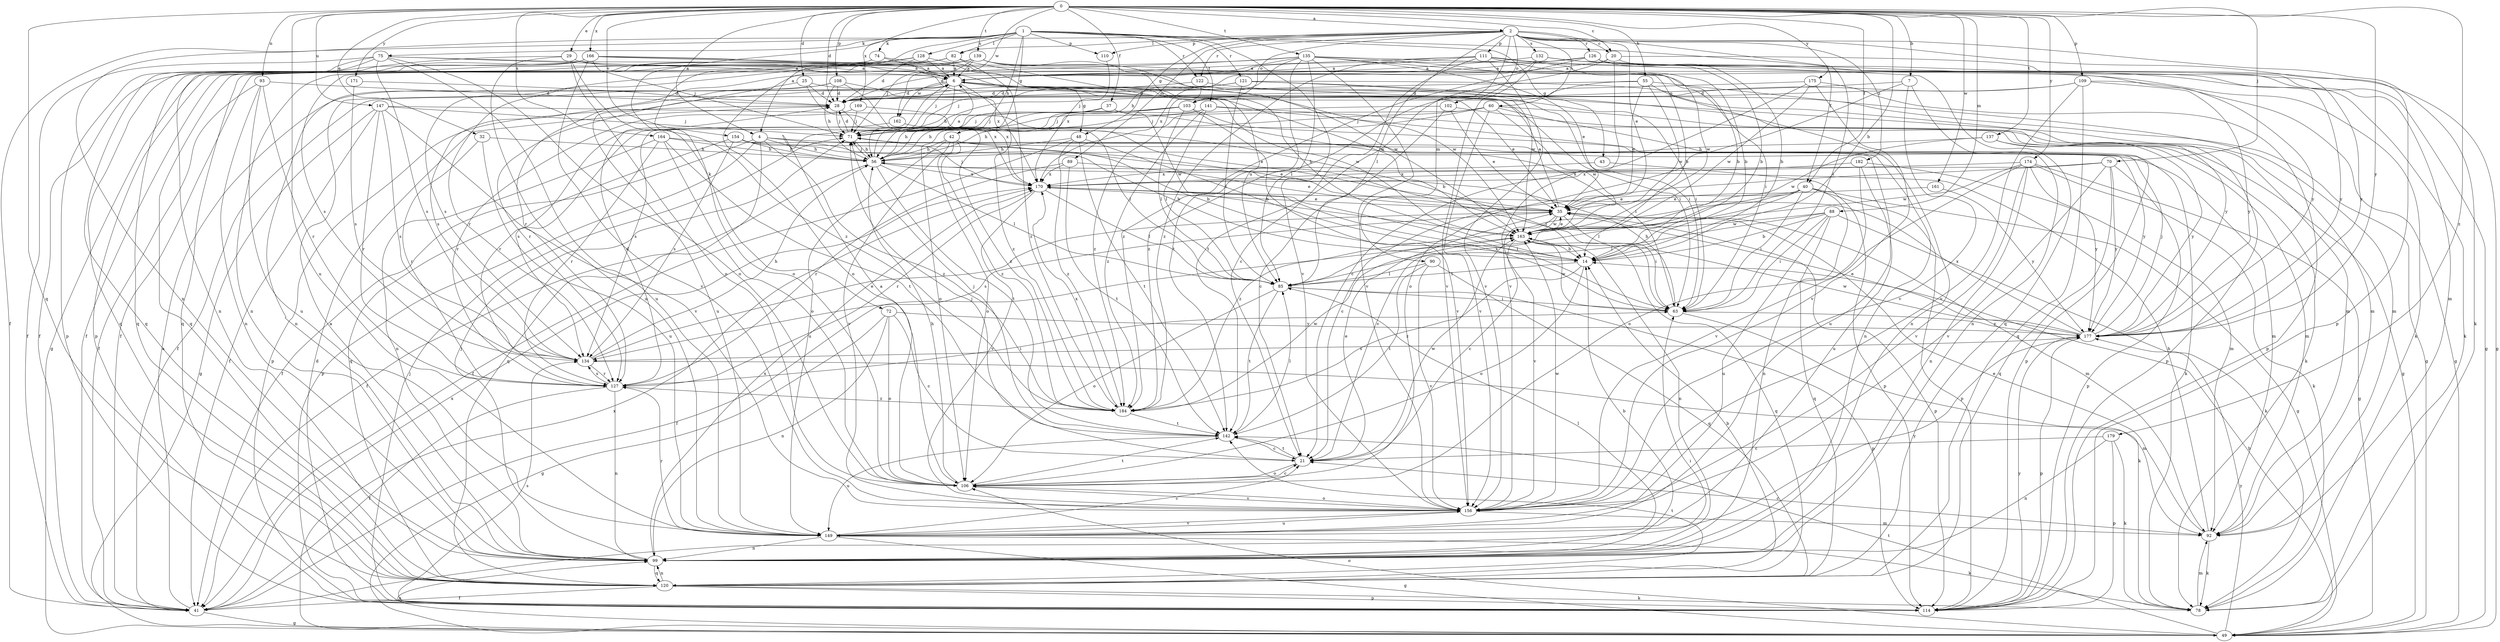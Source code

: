 strict digraph  {
0;
1;
2;
4;
6;
7;
14;
20;
21;
25;
28;
29;
32;
35;
37;
40;
41;
42;
43;
48;
49;
55;
56;
60;
63;
70;
71;
72;
74;
75;
78;
82;
85;
88;
89;
90;
92;
93;
99;
102;
103;
106;
108;
109;
110;
111;
114;
120;
121;
122;
126;
127;
128;
132;
134;
135;
137;
139;
141;
142;
147;
149;
154;
156;
161;
162;
163;
164;
166;
169;
170;
171;
174;
175;
177;
179;
182;
184;
0 -> 2  [label=a];
0 -> 4  [label=a];
0 -> 7  [label=b];
0 -> 14  [label=b];
0 -> 20  [label=c];
0 -> 25  [label=d];
0 -> 28  [label=d];
0 -> 29  [label=e];
0 -> 32  [label=e];
0 -> 37  [label=f];
0 -> 40  [label=f];
0 -> 55  [label=h];
0 -> 70  [label=j];
0 -> 88  [label=m];
0 -> 93  [label=n];
0 -> 108  [label=p];
0 -> 109  [label=p];
0 -> 120  [label=q];
0 -> 135  [label=t];
0 -> 137  [label=t];
0 -> 139  [label=t];
0 -> 147  [label=u];
0 -> 149  [label=u];
0 -> 154  [label=v];
0 -> 161  [label=w];
0 -> 162  [label=w];
0 -> 164  [label=x];
0 -> 166  [label=x];
0 -> 169  [label=x];
0 -> 171  [label=y];
0 -> 174  [label=y];
0 -> 175  [label=y];
0 -> 177  [label=y];
0 -> 179  [label=z];
1 -> 4  [label=a];
1 -> 40  [label=f];
1 -> 42  [label=g];
1 -> 43  [label=g];
1 -> 56  [label=h];
1 -> 72  [label=k];
1 -> 74  [label=k];
1 -> 75  [label=k];
1 -> 82  [label=l];
1 -> 99  [label=n];
1 -> 110  [label=p];
1 -> 121  [label=r];
1 -> 122  [label=r];
1 -> 128  [label=s];
1 -> 141  [label=t];
1 -> 156  [label=v];
2 -> 20  [label=c];
2 -> 35  [label=e];
2 -> 41  [label=f];
2 -> 48  [label=g];
2 -> 60  [label=i];
2 -> 63  [label=i];
2 -> 78  [label=k];
2 -> 82  [label=l];
2 -> 85  [label=l];
2 -> 89  [label=m];
2 -> 90  [label=m];
2 -> 102  [label=o];
2 -> 103  [label=o];
2 -> 110  [label=p];
2 -> 111  [label=p];
2 -> 114  [label=p];
2 -> 122  [label=r];
2 -> 126  [label=r];
2 -> 132  [label=s];
2 -> 182  [label=z];
4 -> 14  [label=b];
4 -> 41  [label=f];
4 -> 56  [label=h];
4 -> 114  [label=p];
4 -> 120  [label=q];
4 -> 177  [label=y];
4 -> 184  [label=z];
6 -> 28  [label=d];
6 -> 48  [label=g];
6 -> 56  [label=h];
6 -> 63  [label=i];
6 -> 71  [label=j];
6 -> 92  [label=m];
6 -> 127  [label=r];
6 -> 162  [label=w];
6 -> 163  [label=w];
6 -> 184  [label=z];
7 -> 99  [label=n];
7 -> 103  [label=o];
7 -> 106  [label=o];
7 -> 156  [label=v];
14 -> 85  [label=l];
14 -> 106  [label=o];
14 -> 184  [label=z];
20 -> 6  [label=a];
20 -> 14  [label=b];
20 -> 142  [label=t];
20 -> 156  [label=v];
20 -> 177  [label=y];
21 -> 35  [label=e];
21 -> 71  [label=j];
21 -> 106  [label=o];
21 -> 142  [label=t];
21 -> 163  [label=w];
25 -> 28  [label=d];
25 -> 63  [label=i];
25 -> 149  [label=u];
25 -> 170  [label=x];
28 -> 71  [label=j];
28 -> 114  [label=p];
28 -> 184  [label=z];
29 -> 6  [label=a];
29 -> 106  [label=o];
29 -> 120  [label=q];
29 -> 149  [label=u];
29 -> 170  [label=x];
29 -> 184  [label=z];
32 -> 56  [label=h];
32 -> 127  [label=r];
32 -> 149  [label=u];
35 -> 6  [label=a];
35 -> 63  [label=i];
35 -> 92  [label=m];
35 -> 114  [label=p];
35 -> 134  [label=s];
35 -> 156  [label=v];
35 -> 163  [label=w];
37 -> 56  [label=h];
37 -> 63  [label=i];
37 -> 71  [label=j];
37 -> 163  [label=w];
40 -> 21  [label=c];
40 -> 35  [label=e];
40 -> 49  [label=g];
40 -> 63  [label=i];
40 -> 85  [label=l];
40 -> 99  [label=n];
40 -> 114  [label=p];
40 -> 184  [label=z];
41 -> 6  [label=a];
41 -> 49  [label=g];
41 -> 63  [label=i];
41 -> 170  [label=x];
42 -> 35  [label=e];
42 -> 56  [label=h];
42 -> 78  [label=k];
42 -> 106  [label=o];
42 -> 149  [label=u];
42 -> 156  [label=v];
42 -> 184  [label=z];
43 -> 114  [label=p];
43 -> 170  [label=x];
48 -> 14  [label=b];
48 -> 41  [label=f];
48 -> 56  [label=h];
48 -> 142  [label=t];
48 -> 184  [label=z];
49 -> 14  [label=b];
49 -> 99  [label=n];
49 -> 106  [label=o];
49 -> 142  [label=t];
49 -> 170  [label=x];
49 -> 177  [label=y];
55 -> 28  [label=d];
55 -> 35  [label=e];
55 -> 92  [label=m];
55 -> 99  [label=n];
55 -> 163  [label=w];
55 -> 184  [label=z];
56 -> 6  [label=a];
56 -> 41  [label=f];
56 -> 71  [label=j];
56 -> 85  [label=l];
56 -> 142  [label=t];
56 -> 170  [label=x];
60 -> 56  [label=h];
60 -> 71  [label=j];
60 -> 99  [label=n];
60 -> 114  [label=p];
60 -> 134  [label=s];
60 -> 156  [label=v];
60 -> 163  [label=w];
63 -> 56  [label=h];
63 -> 78  [label=k];
63 -> 163  [label=w];
63 -> 170  [label=x];
63 -> 177  [label=y];
70 -> 21  [label=c];
70 -> 114  [label=p];
70 -> 120  [label=q];
70 -> 156  [label=v];
70 -> 170  [label=x];
70 -> 177  [label=y];
71 -> 28  [label=d];
71 -> 56  [label=h];
72 -> 21  [label=c];
72 -> 49  [label=g];
72 -> 99  [label=n];
72 -> 106  [label=o];
72 -> 177  [label=y];
74 -> 6  [label=a];
74 -> 49  [label=g];
74 -> 106  [label=o];
74 -> 163  [label=w];
75 -> 6  [label=a];
75 -> 14  [label=b];
75 -> 41  [label=f];
75 -> 106  [label=o];
75 -> 114  [label=p];
75 -> 120  [label=q];
75 -> 134  [label=s];
75 -> 149  [label=u];
78 -> 92  [label=m];
82 -> 6  [label=a];
82 -> 41  [label=f];
82 -> 120  [label=q];
82 -> 127  [label=r];
82 -> 184  [label=z];
82 -> 85  [label=u];
85 -> 63  [label=i];
85 -> 106  [label=o];
85 -> 114  [label=p];
85 -> 142  [label=t];
88 -> 14  [label=b];
88 -> 63  [label=i];
88 -> 78  [label=k];
88 -> 85  [label=l];
88 -> 120  [label=q];
88 -> 149  [label=u];
88 -> 163  [label=w];
89 -> 35  [label=e];
89 -> 127  [label=r];
89 -> 142  [label=t];
89 -> 170  [label=x];
90 -> 85  [label=l];
90 -> 120  [label=q];
90 -> 142  [label=t];
90 -> 156  [label=v];
92 -> 21  [label=c];
92 -> 35  [label=e];
92 -> 56  [label=h];
92 -> 78  [label=k];
93 -> 28  [label=d];
93 -> 41  [label=f];
93 -> 99  [label=n];
93 -> 127  [label=r];
93 -> 149  [label=u];
99 -> 6  [label=a];
99 -> 14  [label=b];
99 -> 71  [label=j];
99 -> 85  [label=l];
99 -> 120  [label=q];
99 -> 170  [label=x];
102 -> 21  [label=c];
102 -> 35  [label=e];
102 -> 49  [label=g];
102 -> 71  [label=j];
103 -> 56  [label=h];
103 -> 71  [label=j];
103 -> 85  [label=l];
103 -> 134  [label=s];
103 -> 149  [label=u];
103 -> 156  [label=v];
106 -> 6  [label=a];
106 -> 21  [label=c];
106 -> 56  [label=h];
106 -> 142  [label=t];
106 -> 156  [label=v];
108 -> 28  [label=d];
108 -> 35  [label=e];
108 -> 56  [label=h];
108 -> 99  [label=n];
108 -> 134  [label=s];
108 -> 170  [label=x];
109 -> 28  [label=d];
109 -> 49  [label=g];
109 -> 71  [label=j];
109 -> 120  [label=q];
109 -> 156  [label=v];
109 -> 177  [label=y];
110 -> 170  [label=x];
111 -> 6  [label=a];
111 -> 14  [label=b];
111 -> 21  [label=c];
111 -> 28  [label=d];
111 -> 92  [label=m];
111 -> 156  [label=v];
111 -> 163  [label=w];
111 -> 184  [label=z];
114 -> 28  [label=d];
114 -> 71  [label=j];
114 -> 134  [label=s];
114 -> 177  [label=y];
120 -> 14  [label=b];
120 -> 41  [label=f];
120 -> 78  [label=k];
120 -> 99  [label=n];
120 -> 114  [label=p];
120 -> 142  [label=t];
121 -> 28  [label=d];
121 -> 41  [label=f];
121 -> 63  [label=i];
121 -> 71  [label=j];
121 -> 85  [label=l];
121 -> 92  [label=m];
121 -> 177  [label=y];
122 -> 28  [label=d];
122 -> 49  [label=g];
122 -> 184  [label=z];
126 -> 6  [label=a];
126 -> 14  [label=b];
126 -> 49  [label=g];
126 -> 127  [label=r];
126 -> 177  [label=y];
126 -> 184  [label=z];
127 -> 28  [label=d];
127 -> 41  [label=f];
127 -> 63  [label=i];
127 -> 99  [label=n];
127 -> 134  [label=s];
127 -> 184  [label=z];
128 -> 6  [label=a];
128 -> 28  [label=d];
128 -> 114  [label=p];
128 -> 134  [label=s];
128 -> 163  [label=w];
132 -> 6  [label=a];
132 -> 49  [label=g];
132 -> 56  [label=h];
132 -> 120  [label=q];
132 -> 156  [label=v];
134 -> 35  [label=e];
134 -> 56  [label=h];
134 -> 92  [label=m];
134 -> 127  [label=r];
135 -> 6  [label=a];
135 -> 14  [label=b];
135 -> 35  [label=e];
135 -> 41  [label=f];
135 -> 78  [label=k];
135 -> 85  [label=l];
135 -> 106  [label=o];
135 -> 142  [label=t];
135 -> 156  [label=v];
135 -> 170  [label=x];
135 -> 177  [label=y];
137 -> 56  [label=h];
137 -> 92  [label=m];
137 -> 163  [label=w];
137 -> 177  [label=y];
139 -> 6  [label=a];
139 -> 14  [label=b];
139 -> 63  [label=i];
139 -> 71  [label=j];
139 -> 99  [label=n];
139 -> 120  [label=q];
139 -> 134  [label=s];
139 -> 163  [label=w];
141 -> 71  [label=j];
141 -> 78  [label=k];
141 -> 85  [label=l];
141 -> 106  [label=o];
141 -> 114  [label=p];
141 -> 184  [label=z];
142 -> 21  [label=c];
142 -> 71  [label=j];
142 -> 85  [label=l];
142 -> 149  [label=u];
147 -> 14  [label=b];
147 -> 41  [label=f];
147 -> 49  [label=g];
147 -> 71  [label=j];
147 -> 127  [label=r];
147 -> 134  [label=s];
147 -> 156  [label=v];
149 -> 21  [label=c];
149 -> 49  [label=g];
149 -> 78  [label=k];
149 -> 99  [label=n];
149 -> 127  [label=r];
149 -> 156  [label=v];
149 -> 177  [label=y];
154 -> 14  [label=b];
154 -> 56  [label=h];
154 -> 63  [label=i];
154 -> 120  [label=q];
154 -> 134  [label=s];
156 -> 92  [label=m];
156 -> 106  [label=o];
156 -> 149  [label=u];
156 -> 163  [label=w];
161 -> 35  [label=e];
161 -> 177  [label=y];
162 -> 85  [label=l];
162 -> 127  [label=r];
163 -> 14  [label=b];
163 -> 21  [label=c];
163 -> 35  [label=e];
163 -> 41  [label=f];
163 -> 99  [label=n];
163 -> 120  [label=q];
164 -> 56  [label=h];
164 -> 92  [label=m];
164 -> 99  [label=n];
164 -> 106  [label=o];
164 -> 127  [label=r];
164 -> 142  [label=t];
166 -> 6  [label=a];
166 -> 41  [label=f];
166 -> 71  [label=j];
166 -> 78  [label=k];
166 -> 99  [label=n];
166 -> 120  [label=q];
166 -> 156  [label=v];
166 -> 163  [label=w];
169 -> 35  [label=e];
169 -> 71  [label=j];
169 -> 127  [label=r];
170 -> 35  [label=e];
170 -> 63  [label=i];
170 -> 71  [label=j];
170 -> 85  [label=l];
170 -> 127  [label=r];
170 -> 156  [label=v];
171 -> 28  [label=d];
171 -> 134  [label=s];
174 -> 49  [label=g];
174 -> 78  [label=k];
174 -> 99  [label=n];
174 -> 106  [label=o];
174 -> 156  [label=v];
174 -> 163  [label=w];
174 -> 170  [label=x];
174 -> 177  [label=y];
175 -> 21  [label=c];
175 -> 28  [label=d];
175 -> 114  [label=p];
175 -> 156  [label=v];
175 -> 163  [label=w];
177 -> 35  [label=e];
177 -> 71  [label=j];
177 -> 114  [label=p];
177 -> 134  [label=s];
177 -> 163  [label=w];
177 -> 170  [label=x];
179 -> 21  [label=c];
179 -> 78  [label=k];
179 -> 99  [label=n];
179 -> 114  [label=p];
182 -> 92  [label=m];
182 -> 149  [label=u];
182 -> 156  [label=v];
182 -> 170  [label=x];
184 -> 142  [label=t];
184 -> 163  [label=w];
184 -> 170  [label=x];
}
